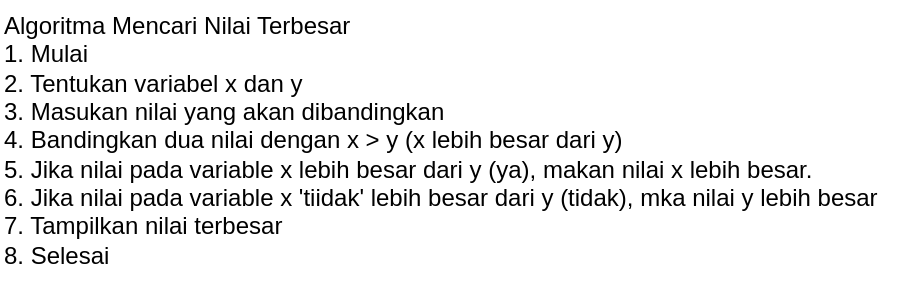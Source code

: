<mxfile version="22.0.6" type="github" pages="2">
  <diagram name="Nilai Terbesar" id="3HI-eR-b4zqOnc6hEsLk">
    <mxGraphModel dx="1583" dy="365" grid="1" gridSize="10" guides="1" tooltips="1" connect="1" arrows="1" fold="1" page="1" pageScale="1" pageWidth="850" pageHeight="1100" math="0" shadow="0">
      <root>
        <mxCell id="0" />
        <mxCell id="1" parent="0" />
        <mxCell id="kJ0eJdsixtMQMBE_Rjwo-1" value="Algoritma Mencari Nilai Terbesar&lt;br&gt;1. Mulai&lt;br&gt;2. Tentukan variabel x dan y&lt;br&gt;3. Masukan nilai yang akan dibandingkan&lt;br&gt;4. Bandingkan dua nilai dengan x &amp;gt; y (x lebih besar dari y)&lt;br&gt;5. Jika nilai pada variable x lebih besar dari y (ya), makan nilai x lebih besar.&lt;br&gt;6. Jika nilai pada variable x &#39;tiidak&#39; lebih besar dari y (tidak), mka nilai y lebih besar&lt;br&gt;7. Tampilkan nilai terbesar&lt;br&gt;8. Selesai" style="text;html=1;align=left;verticalAlign=middle;resizable=0;points=[];autosize=1;strokeColor=none;fillColor=none;" vertex="1" parent="1">
          <mxGeometry x="-120" y="40" width="460" height="140" as="geometry" />
        </mxCell>
      </root>
    </mxGraphModel>
  </diagram>
  <diagram id="eLwEktWA-whOgs-0-oCd" name="Ganjil Genap">
    <mxGraphModel dx="880" dy="438" grid="1" gridSize="10" guides="1" tooltips="1" connect="1" arrows="1" fold="1" page="1" pageScale="1" pageWidth="850" pageHeight="1100" math="0" shadow="0">
      <root>
        <mxCell id="0" />
        <mxCell id="1" parent="0" />
      </root>
    </mxGraphModel>
  </diagram>
</mxfile>
